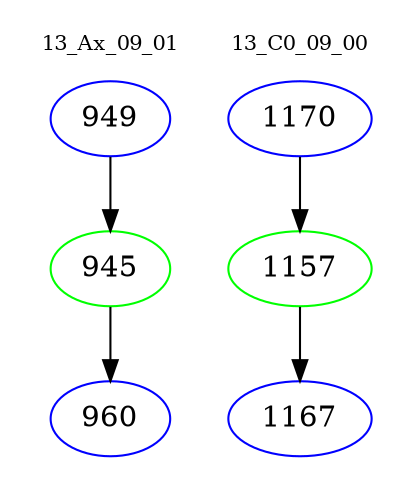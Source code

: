 digraph{
subgraph cluster_0 {
color = white
label = "13_Ax_09_01";
fontsize=10;
T0_949 [label="949", color="blue"]
T0_949 -> T0_945 [color="black"]
T0_945 [label="945", color="green"]
T0_945 -> T0_960 [color="black"]
T0_960 [label="960", color="blue"]
}
subgraph cluster_1 {
color = white
label = "13_C0_09_00";
fontsize=10;
T1_1170 [label="1170", color="blue"]
T1_1170 -> T1_1157 [color="black"]
T1_1157 [label="1157", color="green"]
T1_1157 -> T1_1167 [color="black"]
T1_1167 [label="1167", color="blue"]
}
}
